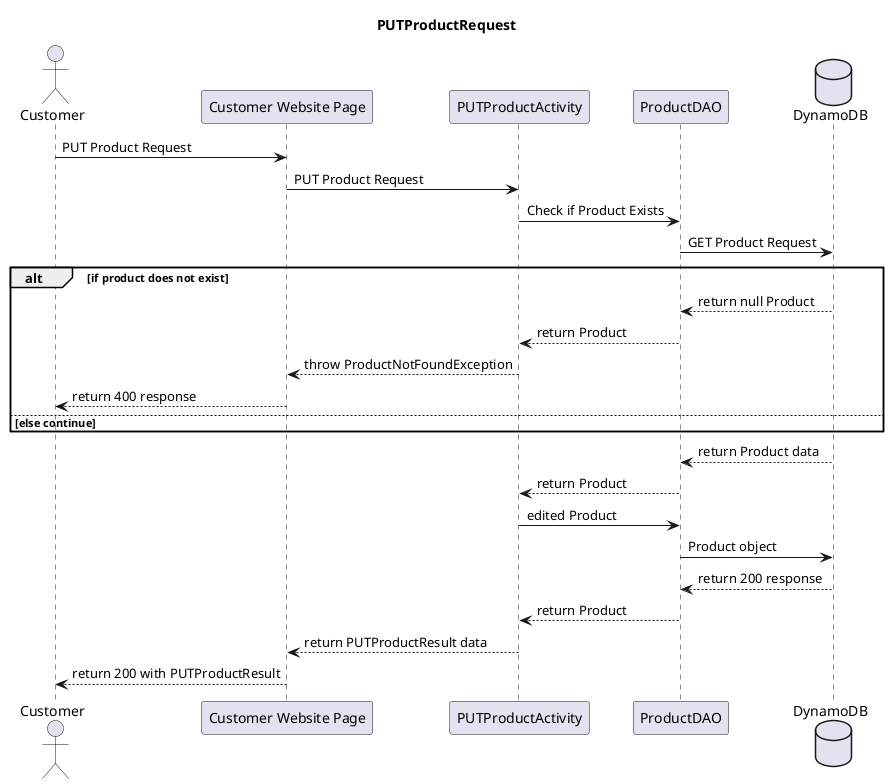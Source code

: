 @startuml
'https://plantuml.com/sequence-diagram

actor "Customer" as client
participant "Customer Website Page" as apiGateway
participant "PUTProductActivity" as putProductActivity
participant "ProductDAO" as productDao
database "DynamoDB" as dynamoDB

title PUTProductRequest

client -> apiGateway : PUT Product Request
apiGateway -> putProductActivity : PUT Product Request
putProductActivity -> productDao : Check if Product Exists
productDao -> dynamoDB : GET Product Request
alt if product does not exist
dynamoDB --> productDao : return null Product
productDao --> putProductActivity : return Product
putProductActivity --> apiGateway : throw ProductNotFoundException
apiGateway --> client : return 400 response
else else continue
end
dynamoDB --> productDao : return Product data
productDao --> putProductActivity : return Product
putProductActivity -> productDao : edited Product
productDao -> dynamoDB : Product object
dynamoDB --> productDao : return 200 response
productDao --> putProductActivity : return Product
putProductActivity --> apiGateway : return PUTProductResult data
apiGateway --> client : return 200 with PUTProductResult
@enduml